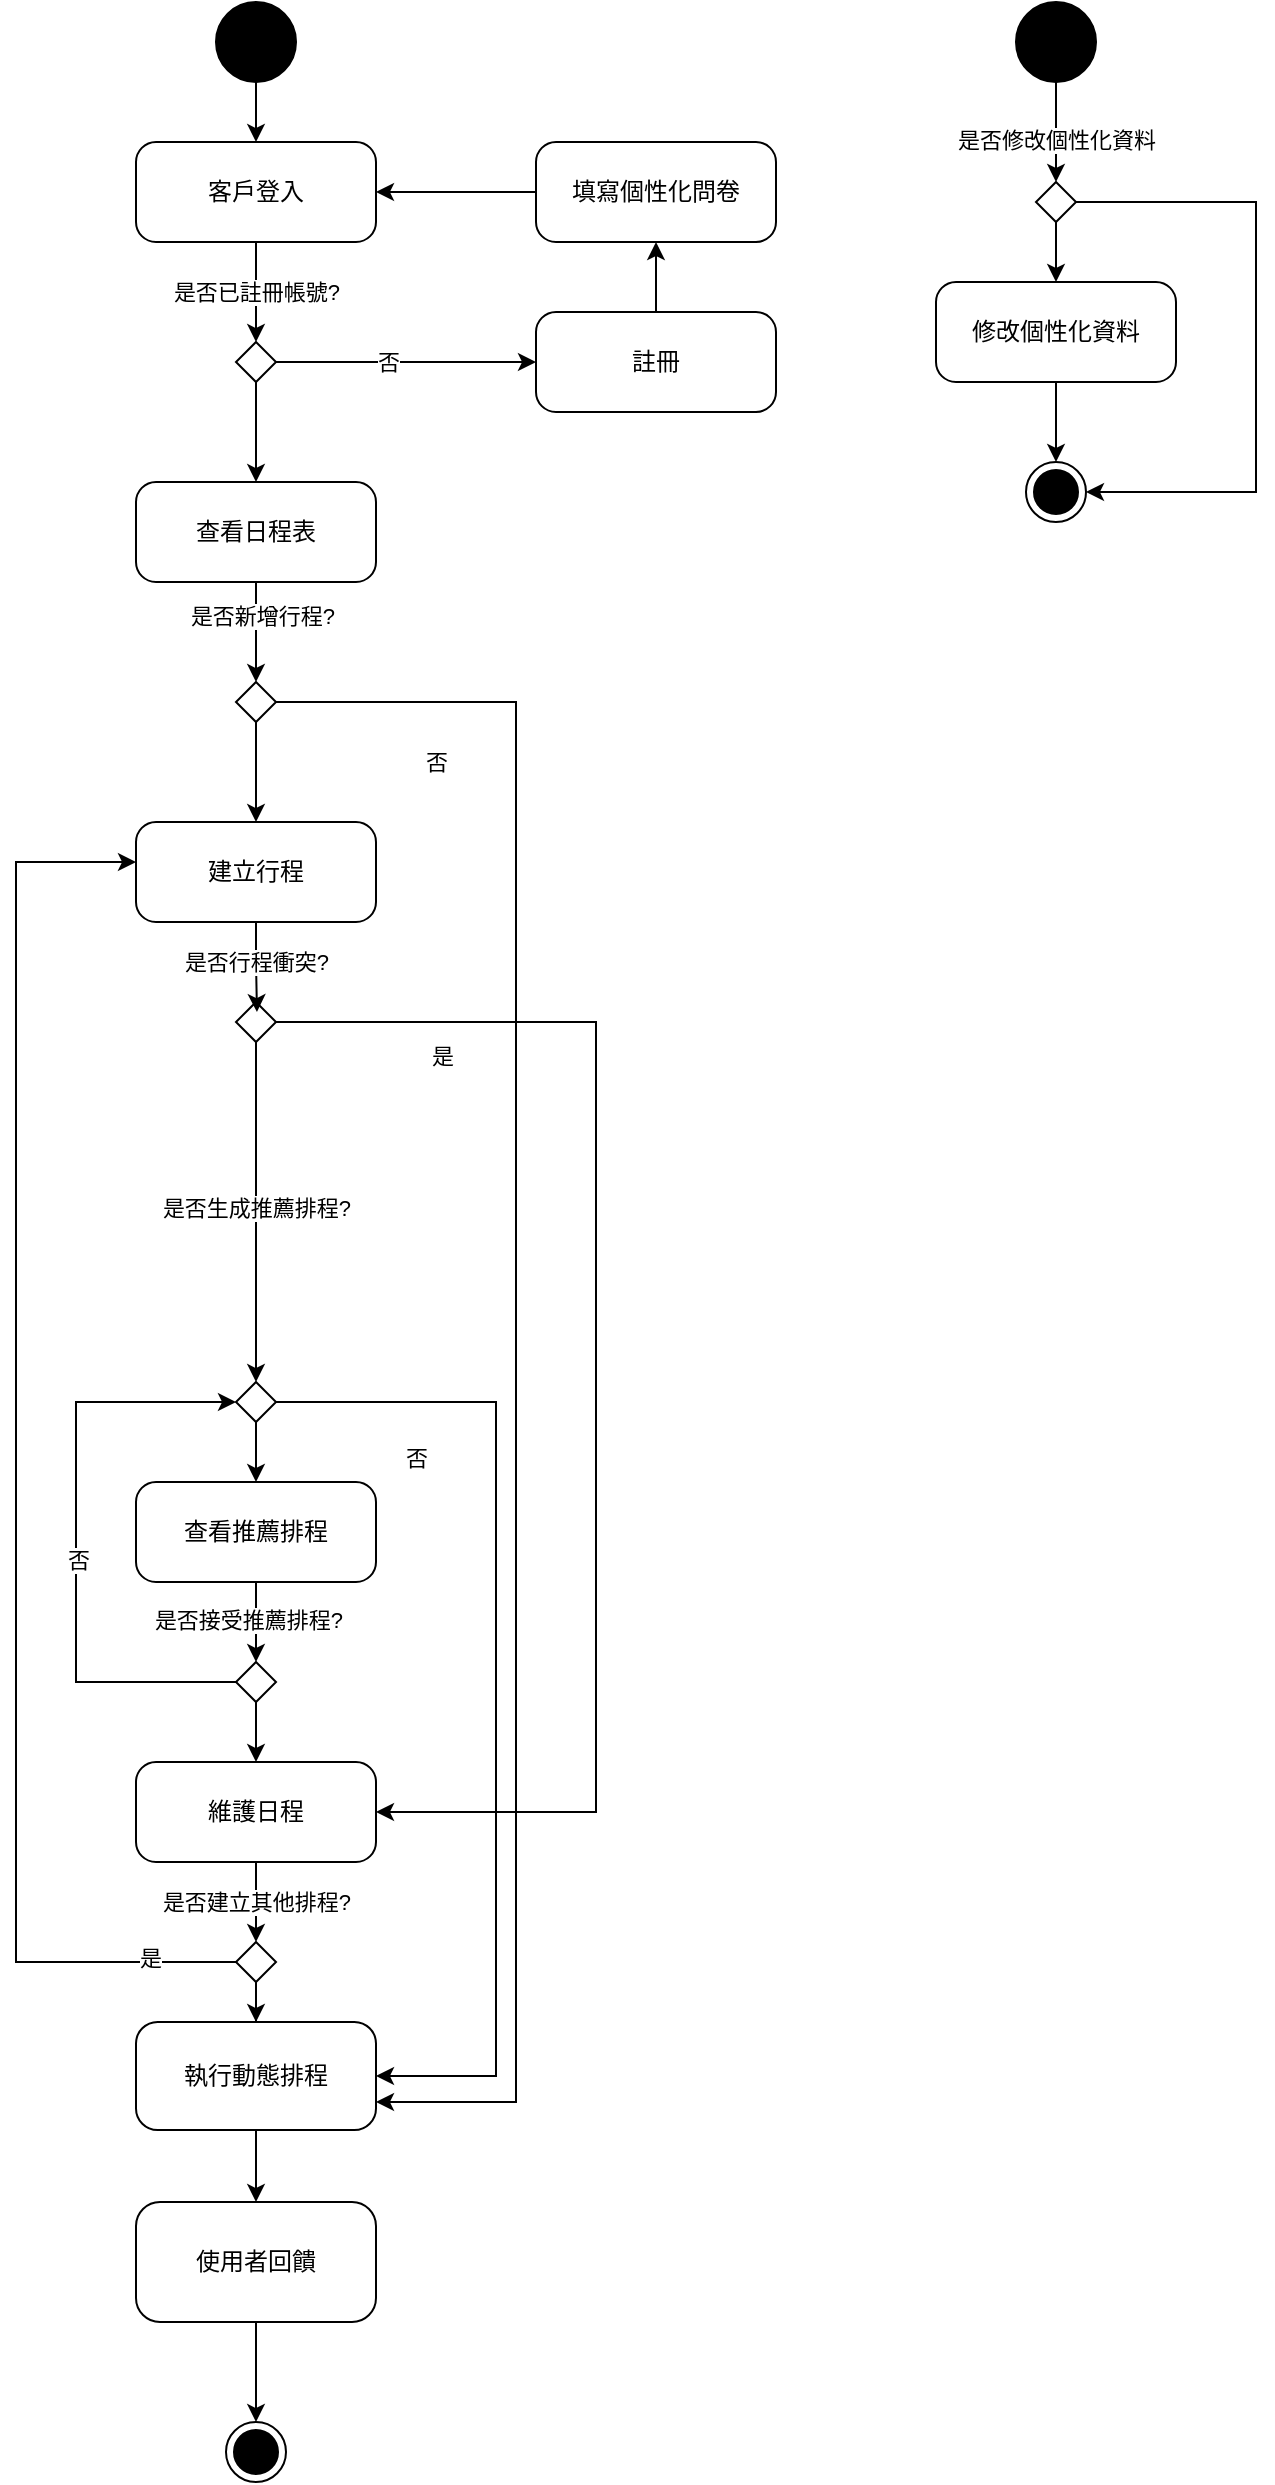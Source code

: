 <mxfile version="25.0.3">
  <diagram name="Page-1" id="e7e014a7-5840-1c2e-5031-d8a46d1fe8dd">
    <mxGraphModel dx="1043" dy="578" grid="1" gridSize="10" guides="1" tooltips="1" connect="1" arrows="1" fold="1" page="1" pageScale="1" pageWidth="1169" pageHeight="826" background="none" math="0" shadow="0">
      <root>
        <mxCell id="0" />
        <mxCell id="1" parent="0" />
        <mxCell id="0HiwVtReSsMU2_YjMYDt-61" value="" style="edgeStyle=orthogonalEdgeStyle;rounded=0;orthogonalLoop=1;jettySize=auto;html=1;endArrow=classic;endFill=1;entryX=0.5;entryY=0;entryDx=0;entryDy=0;" parent="1" source="0HiwVtReSsMU2_YjMYDt-52" target="0HiwVtReSsMU2_YjMYDt-89" edge="1">
          <mxGeometry relative="1" as="geometry">
            <mxPoint x="220" y="180" as="targetPoint" />
          </mxGeometry>
        </mxCell>
        <mxCell id="0HiwVtReSsMU2_YjMYDt-62" value="是否已註冊帳號?" style="edgeLabel;html=1;align=center;verticalAlign=middle;resizable=0;points=[];" parent="0HiwVtReSsMU2_YjMYDt-61" vertex="1" connectable="0">
          <mxGeometry relative="1" as="geometry">
            <mxPoint as="offset" />
          </mxGeometry>
        </mxCell>
        <mxCell id="0HiwVtReSsMU2_YjMYDt-52" value="客戶登入" style="html=1;dashed=0;rounded=1;absoluteArcSize=1;arcSize=20;verticalAlign=middle;align=center;whiteSpace=wrap;" parent="1" vertex="1">
          <mxGeometry x="160" y="80" width="120" height="50" as="geometry" />
        </mxCell>
        <mxCell id="0HiwVtReSsMU2_YjMYDt-71" style="edgeStyle=orthogonalEdgeStyle;rounded=0;orthogonalLoop=1;jettySize=auto;html=1;exitX=0.5;exitY=1;exitDx=0;exitDy=0;endArrow=classic;endFill=1;" parent="1" source="0HiwVtReSsMU2_YjMYDt-55" target="0HiwVtReSsMU2_YjMYDt-52" edge="1">
          <mxGeometry relative="1" as="geometry" />
        </mxCell>
        <mxCell id="0HiwVtReSsMU2_YjMYDt-55" value="" style="ellipse;fillColor=strokeColor;html=1;" parent="1" vertex="1">
          <mxGeometry x="200" y="10" width="40" height="40" as="geometry" />
        </mxCell>
        <mxCell id="0HiwVtReSsMU2_YjMYDt-64" style="edgeStyle=orthogonalEdgeStyle;rounded=0;orthogonalLoop=1;jettySize=auto;html=1;exitX=0.5;exitY=1;exitDx=0;exitDy=0;endArrow=classic;endFill=1;" parent="1" source="0HiwVtReSsMU2_YjMYDt-89" target="0HiwVtReSsMU2_YjMYDt-72" edge="1">
          <mxGeometry relative="1" as="geometry">
            <mxPoint x="220" y="310" as="targetPoint" />
            <mxPoint x="220" y="260" as="sourcePoint" />
          </mxGeometry>
        </mxCell>
        <mxCell id="0HiwVtReSsMU2_YjMYDt-66" style="edgeStyle=orthogonalEdgeStyle;rounded=0;orthogonalLoop=1;jettySize=auto;html=1;exitX=1;exitY=0.5;exitDx=0;exitDy=0;endArrow=classic;endFill=1;entryX=0;entryY=0.5;entryDx=0;entryDy=0;" parent="1" source="0HiwVtReSsMU2_YjMYDt-89" target="0HiwVtReSsMU2_YjMYDt-68" edge="1">
          <mxGeometry relative="1" as="geometry">
            <mxPoint x="400" y="150" as="targetPoint" />
            <mxPoint x="260" y="220" as="sourcePoint" />
          </mxGeometry>
        </mxCell>
        <mxCell id="0HiwVtReSsMU2_YjMYDt-67" value="否" style="edgeLabel;html=1;align=center;verticalAlign=middle;resizable=0;points=[];" parent="0HiwVtReSsMU2_YjMYDt-66" vertex="1" connectable="0">
          <mxGeometry x="0.156" relative="1" as="geometry">
            <mxPoint x="-19" as="offset" />
          </mxGeometry>
        </mxCell>
        <mxCell id="0HiwVtReSsMU2_YjMYDt-158" value="" style="edgeStyle=orthogonalEdgeStyle;rounded=0;orthogonalLoop=1;jettySize=auto;html=1;" parent="1" source="0HiwVtReSsMU2_YjMYDt-68" target="0HiwVtReSsMU2_YjMYDt-157" edge="1">
          <mxGeometry relative="1" as="geometry" />
        </mxCell>
        <mxCell id="0HiwVtReSsMU2_YjMYDt-68" value="註冊" style="html=1;dashed=0;rounded=1;absoluteArcSize=1;arcSize=20;verticalAlign=middle;align=center;whiteSpace=wrap;" parent="1" vertex="1">
          <mxGeometry x="360" y="165" width="120" height="50" as="geometry" />
        </mxCell>
        <mxCell id="0HiwVtReSsMU2_YjMYDt-76" style="edgeStyle=orthogonalEdgeStyle;rounded=0;orthogonalLoop=1;jettySize=auto;html=1;exitX=0.5;exitY=1;exitDx=0;exitDy=0;endArrow=classic;endFill=1;entryX=0.5;entryY=0;entryDx=0;entryDy=0;" parent="1" source="0HiwVtReSsMU2_YjMYDt-72" target="0HiwVtReSsMU2_YjMYDt-96" edge="1">
          <mxGeometry relative="1" as="geometry">
            <mxPoint x="219.2" y="353.6" as="targetPoint" />
          </mxGeometry>
        </mxCell>
        <mxCell id="0HiwVtReSsMU2_YjMYDt-88" value="是否新增行程?" style="edgeLabel;html=1;align=center;verticalAlign=middle;resizable=0;points=[];" parent="0HiwVtReSsMU2_YjMYDt-76" vertex="1" connectable="0">
          <mxGeometry x="-0.325" y="3" relative="1" as="geometry">
            <mxPoint as="offset" />
          </mxGeometry>
        </mxCell>
        <mxCell id="0HiwVtReSsMU2_YjMYDt-72" value="查看日程表" style="html=1;dashed=0;rounded=1;absoluteArcSize=1;arcSize=20;verticalAlign=middle;align=center;whiteSpace=wrap;" parent="1" vertex="1">
          <mxGeometry x="160" y="250" width="120" height="50" as="geometry" />
        </mxCell>
        <mxCell id="0HiwVtReSsMU2_YjMYDt-89" value="" style="rhombus;aspect=fixed;" parent="1" vertex="1">
          <mxGeometry x="210" y="180" width="20" height="20" as="geometry" />
        </mxCell>
        <mxCell id="0HiwVtReSsMU2_YjMYDt-99" style="rounded=0;orthogonalLoop=1;jettySize=auto;html=1;exitX=0.5;exitY=1;exitDx=0;exitDy=0;entryX=0.5;entryY=0;entryDx=0;entryDy=0;" parent="1" source="0HiwVtReSsMU2_YjMYDt-96" target="0HiwVtReSsMU2_YjMYDt-104" edge="1">
          <mxGeometry relative="1" as="geometry">
            <mxPoint x="219.966" y="410" as="targetPoint" />
          </mxGeometry>
        </mxCell>
        <mxCell id="0HiwVtReSsMU2_YjMYDt-101" style="edgeStyle=orthogonalEdgeStyle;rounded=0;orthogonalLoop=1;jettySize=auto;html=1;exitX=1;exitY=0.5;exitDx=0;exitDy=0;entryX=1;entryY=0.75;entryDx=0;entryDy=0;" parent="1" source="0HiwVtReSsMU2_YjMYDt-96" target="0HiwVtReSsMU2_YjMYDt-139" edge="1">
          <mxGeometry relative="1" as="geometry">
            <mxPoint x="280" y="360" as="targetPoint" />
            <Array as="points">
              <mxPoint x="350" y="360" />
              <mxPoint x="350" y="1060" />
              <mxPoint x="280" y="1060" />
            </Array>
          </mxGeometry>
        </mxCell>
        <mxCell id="0HiwVtReSsMU2_YjMYDt-102" value="否" style="edgeLabel;html=1;align=center;verticalAlign=middle;resizable=0;points=[];" parent="0HiwVtReSsMU2_YjMYDt-101" vertex="1" connectable="0">
          <mxGeometry x="-0.057" y="-1" relative="1" as="geometry">
            <mxPoint x="-39" y="-270" as="offset" />
          </mxGeometry>
        </mxCell>
        <mxCell id="0HiwVtReSsMU2_YjMYDt-96" value="" style="rhombus;aspect=fixed;" parent="1" vertex="1">
          <mxGeometry x="210" y="350" width="20" height="20" as="geometry" />
        </mxCell>
        <mxCell id="0HiwVtReSsMU2_YjMYDt-109" style="edgeStyle=orthogonalEdgeStyle;rounded=0;orthogonalLoop=1;jettySize=auto;html=1;entryX=0.5;entryY=0;entryDx=0;entryDy=0;exitX=0.5;exitY=1;exitDx=0;exitDy=0;" parent="1" source="y3JBYWDsK3w07EpLnPRo-3" target="0HiwVtReSsMU2_YjMYDt-122" edge="1">
          <mxGeometry relative="1" as="geometry">
            <mxPoint x="220" y="600" as="targetPoint" />
            <mxPoint x="220" y="630" as="sourcePoint" />
          </mxGeometry>
        </mxCell>
        <mxCell id="0HiwVtReSsMU2_YjMYDt-111" value="是否生成推薦排程?" style="edgeLabel;html=1;align=center;verticalAlign=middle;resizable=0;points=[];" parent="0HiwVtReSsMU2_YjMYDt-109" vertex="1" connectable="0">
          <mxGeometry x="-0.012" y="-2" relative="1" as="geometry">
            <mxPoint x="2" y="-1" as="offset" />
          </mxGeometry>
        </mxCell>
        <mxCell id="y3JBYWDsK3w07EpLnPRo-16" style="edgeStyle=orthogonalEdgeStyle;rounded=0;orthogonalLoop=1;jettySize=auto;html=1;entryX=1;entryY=0.5;entryDx=0;entryDy=0;exitX=1;exitY=0.5;exitDx=0;exitDy=0;" edge="1" parent="1" source="y3JBYWDsK3w07EpLnPRo-3" target="0HiwVtReSsMU2_YjMYDt-136">
          <mxGeometry relative="1" as="geometry">
            <Array as="points">
              <mxPoint x="390" y="520" />
              <mxPoint x="390" y="915" />
            </Array>
          </mxGeometry>
        </mxCell>
        <mxCell id="0HiwVtReSsMU2_YjMYDt-104" value="建立行程" style="html=1;dashed=0;rounded=1;absoluteArcSize=1;arcSize=20;verticalAlign=middle;align=center;whiteSpace=wrap;" parent="1" vertex="1">
          <mxGeometry x="160" y="420" width="120" height="50" as="geometry" />
        </mxCell>
        <mxCell id="0HiwVtReSsMU2_YjMYDt-112" value="查看推薦排程" style="html=1;dashed=0;rounded=1;absoluteArcSize=1;arcSize=20;verticalAlign=middle;align=center;whiteSpace=wrap;" parent="1" vertex="1">
          <mxGeometry x="160" y="750" width="120" height="50" as="geometry" />
        </mxCell>
        <mxCell id="0HiwVtReSsMU2_YjMYDt-118" style="rounded=0;orthogonalLoop=1;jettySize=auto;html=1;exitX=0.5;exitY=1;exitDx=0;exitDy=0;entryX=0.5;entryY=0;entryDx=0;entryDy=0;" parent="1" source="0HiwVtReSsMU2_YjMYDt-122" target="0HiwVtReSsMU2_YjMYDt-112" edge="1">
          <mxGeometry relative="1" as="geometry">
            <mxPoint x="220" y="760" as="targetPoint" />
          </mxGeometry>
        </mxCell>
        <mxCell id="0HiwVtReSsMU2_YjMYDt-120" style="edgeStyle=orthogonalEdgeStyle;rounded=0;orthogonalLoop=1;jettySize=auto;html=1;exitX=1;exitY=0.5;exitDx=0;exitDy=0;entryX=1;entryY=0.5;entryDx=0;entryDy=0;" parent="1" source="0HiwVtReSsMU2_YjMYDt-122" target="0HiwVtReSsMU2_YjMYDt-139" edge="1">
          <mxGeometry relative="1" as="geometry">
            <mxPoint x="280" y="710" as="targetPoint" />
            <Array as="points">
              <mxPoint x="340" y="710" />
              <mxPoint x="340" y="1047" />
            </Array>
          </mxGeometry>
        </mxCell>
        <mxCell id="0HiwVtReSsMU2_YjMYDt-121" value="否" style="edgeLabel;html=1;align=center;verticalAlign=middle;resizable=0;points=[];" parent="0HiwVtReSsMU2_YjMYDt-120" vertex="1" connectable="0">
          <mxGeometry x="-0.057" y="-1" relative="1" as="geometry">
            <mxPoint x="-39" y="-101" as="offset" />
          </mxGeometry>
        </mxCell>
        <mxCell id="0HiwVtReSsMU2_YjMYDt-122" value="" style="rhombus;aspect=fixed;" parent="1" vertex="1">
          <mxGeometry x="210" y="700" width="20" height="20" as="geometry" />
        </mxCell>
        <mxCell id="0HiwVtReSsMU2_YjMYDt-129" style="edgeStyle=orthogonalEdgeStyle;rounded=0;orthogonalLoop=1;jettySize=auto;html=1;entryX=0.5;entryY=0;entryDx=0;entryDy=0;exitX=0.5;exitY=1;exitDx=0;exitDy=0;" parent="1" source="0HiwVtReSsMU2_YjMYDt-112" target="0HiwVtReSsMU2_YjMYDt-135" edge="1">
          <mxGeometry relative="1" as="geometry">
            <mxPoint x="220" y="840" as="targetPoint" />
            <mxPoint x="350" y="820" as="sourcePoint" />
          </mxGeometry>
        </mxCell>
        <mxCell id="0HiwVtReSsMU2_YjMYDt-130" value="是否接受推薦排程?" style="edgeLabel;html=1;align=center;verticalAlign=middle;resizable=0;points=[];" parent="0HiwVtReSsMU2_YjMYDt-129" vertex="1" connectable="0">
          <mxGeometry x="-0.012" y="-2" relative="1" as="geometry">
            <mxPoint x="-2" y="-1" as="offset" />
          </mxGeometry>
        </mxCell>
        <mxCell id="0HiwVtReSsMU2_YjMYDt-131" style="rounded=0;orthogonalLoop=1;jettySize=auto;html=1;exitX=0.5;exitY=1;exitDx=0;exitDy=0;entryX=0.5;entryY=0;entryDx=0;entryDy=0;" parent="1" source="0HiwVtReSsMU2_YjMYDt-135" target="0HiwVtReSsMU2_YjMYDt-136" edge="1">
          <mxGeometry relative="1" as="geometry">
            <mxPoint x="220" y="890" as="targetPoint" />
          </mxGeometry>
        </mxCell>
        <mxCell id="0HiwVtReSsMU2_YjMYDt-133" style="edgeStyle=orthogonalEdgeStyle;rounded=0;orthogonalLoop=1;jettySize=auto;html=1;exitX=0;exitY=0.5;exitDx=0;exitDy=0;entryX=0;entryY=0.5;entryDx=0;entryDy=0;" parent="1" source="0HiwVtReSsMU2_YjMYDt-135" target="0HiwVtReSsMU2_YjMYDt-122" edge="1">
          <mxGeometry relative="1" as="geometry">
            <mxPoint x="280" y="850" as="targetPoint" />
            <Array as="points">
              <mxPoint x="130" y="850" />
              <mxPoint x="130" y="710" />
            </Array>
          </mxGeometry>
        </mxCell>
        <mxCell id="0HiwVtReSsMU2_YjMYDt-134" value="否" style="edgeLabel;html=1;align=center;verticalAlign=middle;resizable=0;points=[];" parent="0HiwVtReSsMU2_YjMYDt-133" vertex="1" connectable="0">
          <mxGeometry x="-0.057" y="-1" relative="1" as="geometry">
            <mxPoint as="offset" />
          </mxGeometry>
        </mxCell>
        <mxCell id="0HiwVtReSsMU2_YjMYDt-135" value="" style="rhombus;aspect=fixed;" parent="1" vertex="1">
          <mxGeometry x="210" y="840" width="20" height="20" as="geometry" />
        </mxCell>
        <mxCell id="0HiwVtReSsMU2_YjMYDt-140" value="" style="edgeStyle=orthogonalEdgeStyle;rounded=0;orthogonalLoop=1;jettySize=auto;html=1;entryX=0.5;entryY=0;entryDx=0;entryDy=0;" parent="1" source="0HiwVtReSsMU2_YjMYDt-136" target="y3JBYWDsK3w07EpLnPRo-21" edge="1">
          <mxGeometry relative="1" as="geometry">
            <mxPoint x="220" y="970" as="targetPoint" />
          </mxGeometry>
        </mxCell>
        <mxCell id="0HiwVtReSsMU2_YjMYDt-136" value="維護日程" style="html=1;dashed=0;rounded=1;absoluteArcSize=1;arcSize=20;verticalAlign=middle;align=center;whiteSpace=wrap;" parent="1" vertex="1">
          <mxGeometry x="160" y="890" width="120" height="50" as="geometry" />
        </mxCell>
        <mxCell id="0HiwVtReSsMU2_YjMYDt-149" value="" style="edgeStyle=orthogonalEdgeStyle;rounded=0;orthogonalLoop=1;jettySize=auto;html=1;" parent="1" source="0HiwVtReSsMU2_YjMYDt-139" target="0HiwVtReSsMU2_YjMYDt-148" edge="1">
          <mxGeometry relative="1" as="geometry" />
        </mxCell>
        <mxCell id="0HiwVtReSsMU2_YjMYDt-139" value="執行動態排程" style="whiteSpace=wrap;html=1;dashed=0;rounded=1;arcSize=20;" parent="1" vertex="1">
          <mxGeometry x="160" y="1020" width="120" height="54" as="geometry" />
        </mxCell>
        <mxCell id="0HiwVtReSsMU2_YjMYDt-151" value="" style="edgeStyle=orthogonalEdgeStyle;rounded=0;orthogonalLoop=1;jettySize=auto;html=1;" parent="1" source="0HiwVtReSsMU2_YjMYDt-148" target="0HiwVtReSsMU2_YjMYDt-150" edge="1">
          <mxGeometry relative="1" as="geometry" />
        </mxCell>
        <mxCell id="0HiwVtReSsMU2_YjMYDt-148" value="使用者回饋" style="whiteSpace=wrap;html=1;dashed=0;rounded=1;arcSize=20;" parent="1" vertex="1">
          <mxGeometry x="160" y="1110" width="120" height="60" as="geometry" />
        </mxCell>
        <mxCell id="0HiwVtReSsMU2_YjMYDt-150" value="" style="ellipse;html=1;shape=endState;fillColor=strokeColor;" parent="1" vertex="1">
          <mxGeometry x="205" y="1220" width="30" height="30" as="geometry" />
        </mxCell>
        <mxCell id="0HiwVtReSsMU2_YjMYDt-159" value="" style="edgeStyle=orthogonalEdgeStyle;rounded=0;orthogonalLoop=1;jettySize=auto;html=1;" parent="1" source="0HiwVtReSsMU2_YjMYDt-157" target="0HiwVtReSsMU2_YjMYDt-52" edge="1">
          <mxGeometry relative="1" as="geometry" />
        </mxCell>
        <mxCell id="0HiwVtReSsMU2_YjMYDt-157" value="填寫個性化問卷" style="whiteSpace=wrap;html=1;dashed=0;rounded=1;arcSize=20;" parent="1" vertex="1">
          <mxGeometry x="360" y="80" width="120" height="50" as="geometry" />
        </mxCell>
        <mxCell id="0HiwVtReSsMU2_YjMYDt-169" value="" style="edgeStyle=orthogonalEdgeStyle;rounded=0;orthogonalLoop=1;jettySize=auto;html=1;" parent="1" source="0HiwVtReSsMU2_YjMYDt-160" target="0HiwVtReSsMU2_YjMYDt-165" edge="1">
          <mxGeometry relative="1" as="geometry" />
        </mxCell>
        <mxCell id="0HiwVtReSsMU2_YjMYDt-170" value="是否修改個性化資料" style="edgeLabel;html=1;align=center;verticalAlign=middle;resizable=0;points=[];" parent="0HiwVtReSsMU2_YjMYDt-169" vertex="1" connectable="0">
          <mxGeometry x="0.152" relative="1" as="geometry">
            <mxPoint as="offset" />
          </mxGeometry>
        </mxCell>
        <mxCell id="0HiwVtReSsMU2_YjMYDt-160" value="" style="ellipse;fillColor=strokeColor;html=1;" parent="1" vertex="1">
          <mxGeometry x="600" y="10" width="40" height="40" as="geometry" />
        </mxCell>
        <mxCell id="0HiwVtReSsMU2_YjMYDt-172" value="" style="edgeStyle=orthogonalEdgeStyle;rounded=0;orthogonalLoop=1;jettySize=auto;html=1;" parent="1" source="0HiwVtReSsMU2_YjMYDt-163" target="0HiwVtReSsMU2_YjMYDt-171" edge="1">
          <mxGeometry relative="1" as="geometry" />
        </mxCell>
        <mxCell id="0HiwVtReSsMU2_YjMYDt-163" value="修改個性化資料" style="whiteSpace=wrap;html=1;dashed=0;rounded=1;arcSize=20;" parent="1" vertex="1">
          <mxGeometry x="560" y="150" width="120" height="50" as="geometry" />
        </mxCell>
        <mxCell id="0HiwVtReSsMU2_YjMYDt-168" value="" style="edgeStyle=orthogonalEdgeStyle;rounded=0;orthogonalLoop=1;jettySize=auto;html=1;" parent="1" source="0HiwVtReSsMU2_YjMYDt-165" target="0HiwVtReSsMU2_YjMYDt-163" edge="1">
          <mxGeometry relative="1" as="geometry" />
        </mxCell>
        <mxCell id="0HiwVtReSsMU2_YjMYDt-173" style="edgeStyle=orthogonalEdgeStyle;rounded=0;orthogonalLoop=1;jettySize=auto;html=1;exitX=1;exitY=0.5;exitDx=0;exitDy=0;entryX=1;entryY=0.5;entryDx=0;entryDy=0;" parent="1" source="0HiwVtReSsMU2_YjMYDt-165" target="0HiwVtReSsMU2_YjMYDt-171" edge="1">
          <mxGeometry relative="1" as="geometry">
            <mxPoint x="720.0" y="250" as="targetPoint" />
            <Array as="points">
              <mxPoint x="720" y="110" />
              <mxPoint x="720" y="255" />
            </Array>
          </mxGeometry>
        </mxCell>
        <mxCell id="0HiwVtReSsMU2_YjMYDt-165" value="" style="rhombus;aspect=fixed;" parent="1" vertex="1">
          <mxGeometry x="610" y="100" width="20" height="20" as="geometry" />
        </mxCell>
        <mxCell id="0HiwVtReSsMU2_YjMYDt-171" value="" style="ellipse;html=1;shape=endState;fillColor=strokeColor;" parent="1" vertex="1">
          <mxGeometry x="605" y="240" width="30" height="30" as="geometry" />
        </mxCell>
        <mxCell id="y3JBYWDsK3w07EpLnPRo-3" value="" style="rhombus;aspect=fixed;" vertex="1" parent="1">
          <mxGeometry x="210" y="510" width="20" height="20" as="geometry" />
        </mxCell>
        <mxCell id="y3JBYWDsK3w07EpLnPRo-6" style="edgeStyle=orthogonalEdgeStyle;rounded=0;orthogonalLoop=1;jettySize=auto;html=1;entryX=0.524;entryY=0.253;entryDx=0;entryDy=0;entryPerimeter=0;" edge="1" parent="1" source="0HiwVtReSsMU2_YjMYDt-104" target="y3JBYWDsK3w07EpLnPRo-3">
          <mxGeometry relative="1" as="geometry" />
        </mxCell>
        <mxCell id="y3JBYWDsK3w07EpLnPRo-7" value="是否行程衝突?" style="edgeLabel;html=1;align=center;verticalAlign=middle;resizable=0;points=[];" vertex="1" connectable="0" parent="1">
          <mxGeometry x="220" y="490.003" as="geometry" />
        </mxCell>
        <mxCell id="y3JBYWDsK3w07EpLnPRo-17" value="是" style="edgeLabel;html=1;align=center;verticalAlign=middle;resizable=0;points=[];" vertex="1" connectable="0" parent="1">
          <mxGeometry x="310" y="403" as="geometry">
            <mxPoint x="3" y="134" as="offset" />
          </mxGeometry>
        </mxCell>
        <mxCell id="y3JBYWDsK3w07EpLnPRo-22" style="edgeStyle=orthogonalEdgeStyle;rounded=0;orthogonalLoop=1;jettySize=auto;html=1;" edge="1" parent="1" source="y3JBYWDsK3w07EpLnPRo-21" target="0HiwVtReSsMU2_YjMYDt-139">
          <mxGeometry relative="1" as="geometry" />
        </mxCell>
        <mxCell id="y3JBYWDsK3w07EpLnPRo-21" value="" style="rhombus;aspect=fixed;" vertex="1" parent="1">
          <mxGeometry x="210" y="980" width="20" height="20" as="geometry" />
        </mxCell>
        <mxCell id="y3JBYWDsK3w07EpLnPRo-23" value="是否建立其他排程?" style="edgeLabel;html=1;align=center;verticalAlign=middle;resizable=0;points=[];" vertex="1" connectable="0" parent="1">
          <mxGeometry x="220" y="960" as="geometry" />
        </mxCell>
        <mxCell id="y3JBYWDsK3w07EpLnPRo-24" style="edgeStyle=orthogonalEdgeStyle;rounded=0;orthogonalLoop=1;jettySize=auto;html=1;entryX=0;entryY=0.4;entryDx=0;entryDy=0;entryPerimeter=0;exitX=0;exitY=0.5;exitDx=0;exitDy=0;" edge="1" parent="1" source="y3JBYWDsK3w07EpLnPRo-21" target="0HiwVtReSsMU2_YjMYDt-104">
          <mxGeometry relative="1" as="geometry">
            <Array as="points">
              <mxPoint x="100" y="990" />
              <mxPoint x="100" y="440" />
            </Array>
          </mxGeometry>
        </mxCell>
        <mxCell id="y3JBYWDsK3w07EpLnPRo-25" value="是" style="edgeLabel;html=1;align=center;verticalAlign=middle;resizable=0;points=[];" vertex="1" connectable="0" parent="1">
          <mxGeometry x="141" y="798.333" as="geometry">
            <mxPoint x="26" y="189" as="offset" />
          </mxGeometry>
        </mxCell>
      </root>
    </mxGraphModel>
  </diagram>
</mxfile>
